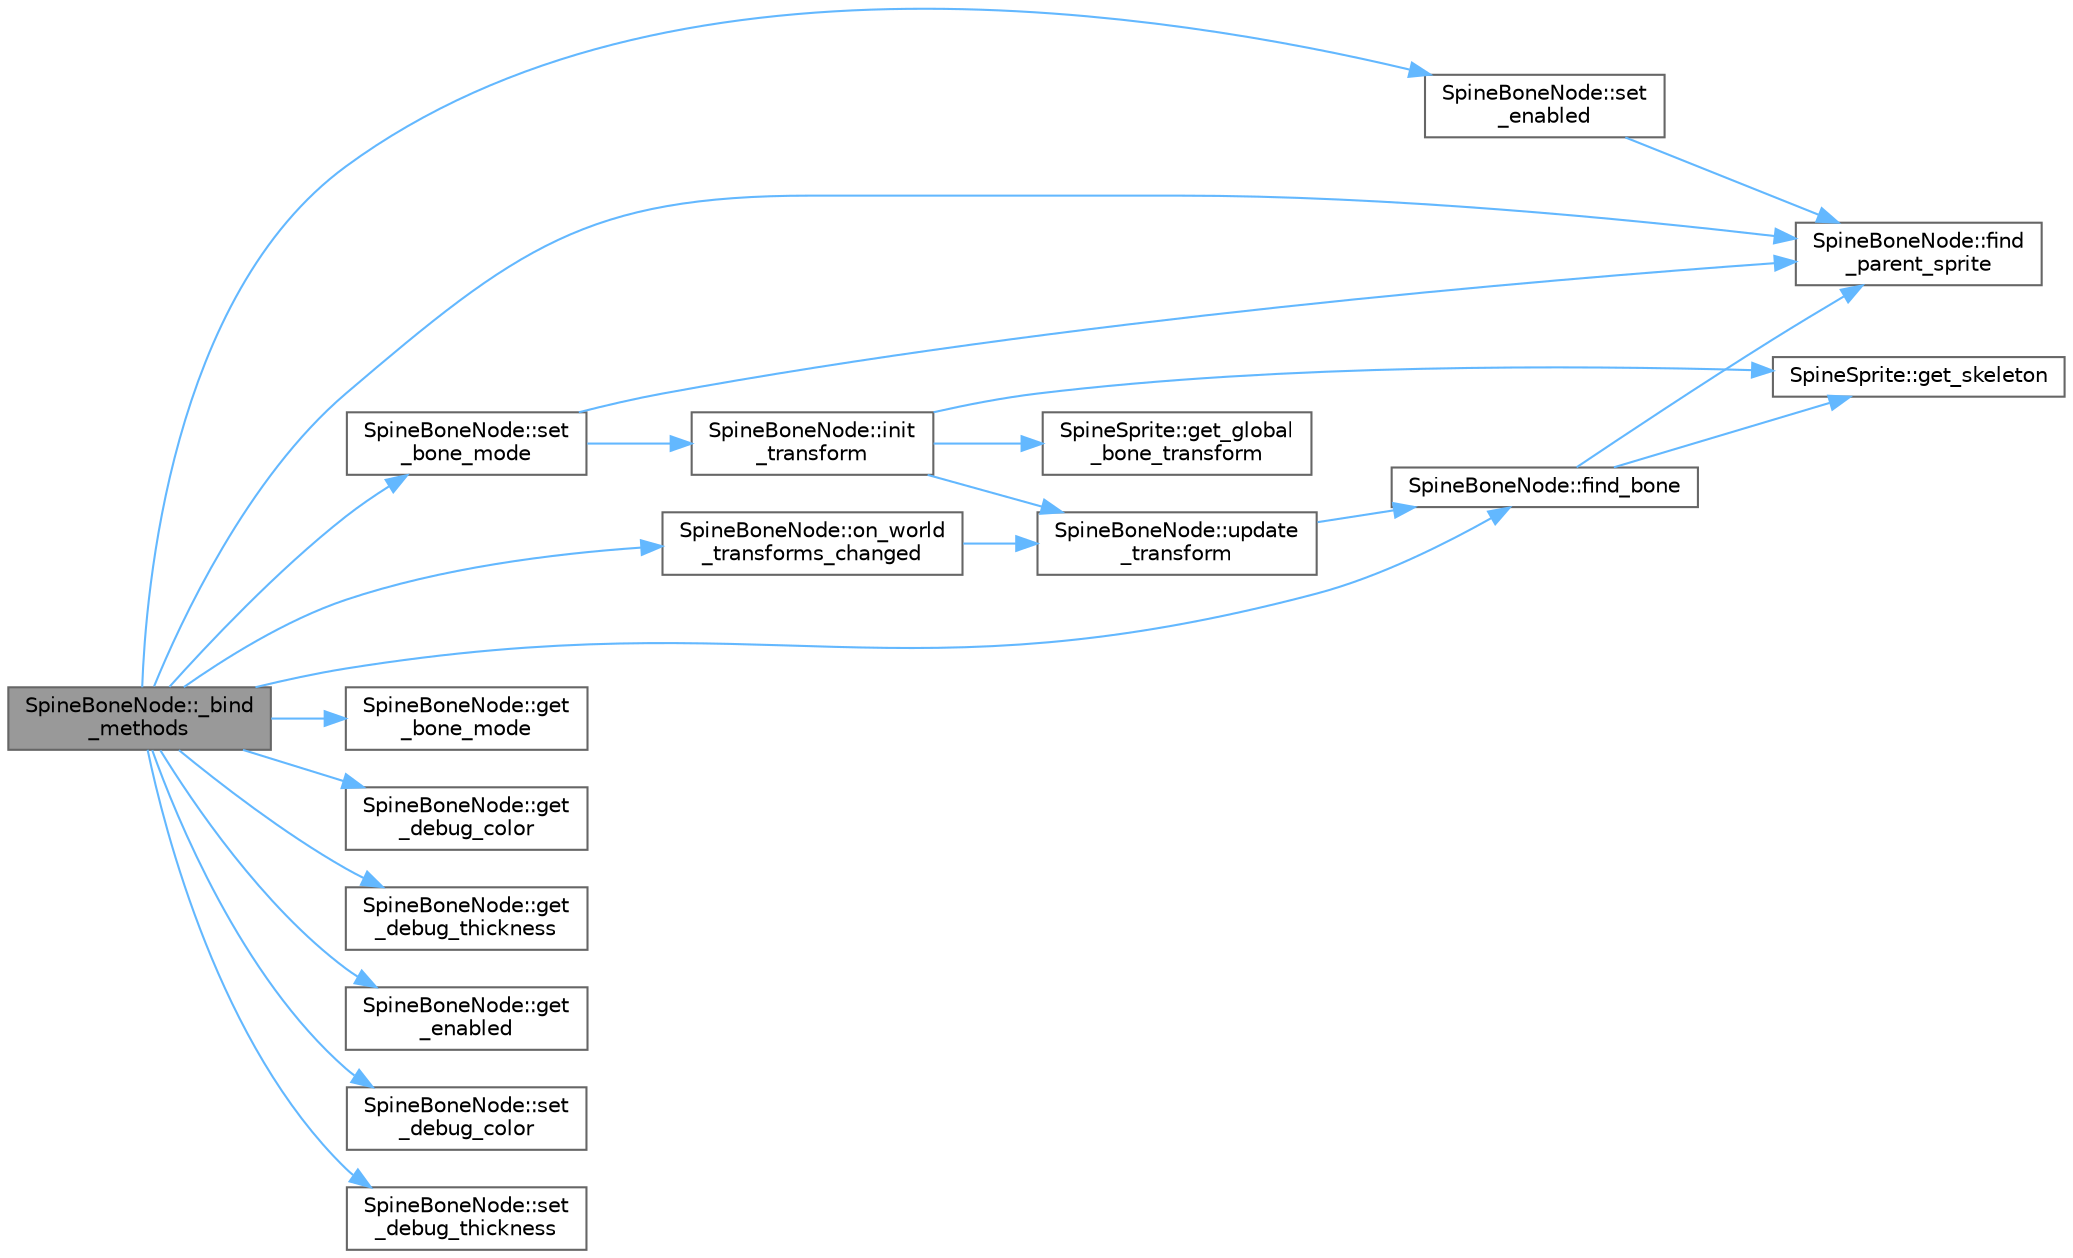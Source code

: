 digraph "SpineBoneNode::_bind_methods"
{
 // LATEX_PDF_SIZE
  bgcolor="transparent";
  edge [fontname=Helvetica,fontsize=10,labelfontname=Helvetica,labelfontsize=10];
  node [fontname=Helvetica,fontsize=10,shape=box,height=0.2,width=0.4];
  rankdir="LR";
  Node1 [id="Node000001",label="SpineBoneNode::_bind\l_methods",height=0.2,width=0.4,color="gray40", fillcolor="grey60", style="filled", fontcolor="black",tooltip=" "];
  Node1 -> Node2 [id="edge1_Node000001_Node000002",color="steelblue1",style="solid",tooltip=" "];
  Node2 [id="Node000002",label="SpineBoneNode::find_bone",height=0.2,width=0.4,color="grey40", fillcolor="white", style="filled",URL="$class_spine_bone_node.html#a14a047544f0ec0a3d706c743ce2f53a0",tooltip=" "];
  Node2 -> Node3 [id="edge2_Node000002_Node000003",color="steelblue1",style="solid",tooltip=" "];
  Node3 [id="Node000003",label="SpineBoneNode::find\l_parent_sprite",height=0.2,width=0.4,color="grey40", fillcolor="white", style="filled",URL="$class_spine_bone_node.html#a59e992d44eee044f678ab46e02fe31e2",tooltip=" "];
  Node2 -> Node4 [id="edge3_Node000002_Node000004",color="steelblue1",style="solid",tooltip=" "];
  Node4 [id="Node000004",label="SpineSprite::get_skeleton",height=0.2,width=0.4,color="grey40", fillcolor="white", style="filled",URL="$class_spine_sprite.html#a300cfc5ffc68ecbde46f4de2ffefe338",tooltip=" "];
  Node1 -> Node3 [id="edge4_Node000001_Node000003",color="steelblue1",style="solid",tooltip=" "];
  Node1 -> Node5 [id="edge5_Node000001_Node000005",color="steelblue1",style="solid",tooltip=" "];
  Node5 [id="Node000005",label="SpineBoneNode::get\l_bone_mode",height=0.2,width=0.4,color="grey40", fillcolor="white", style="filled",URL="$class_spine_bone_node.html#a930fe30eccac2345c3fa0f61397785ce",tooltip=" "];
  Node1 -> Node6 [id="edge6_Node000001_Node000006",color="steelblue1",style="solid",tooltip=" "];
  Node6 [id="Node000006",label="SpineBoneNode::get\l_debug_color",height=0.2,width=0.4,color="grey40", fillcolor="white", style="filled",URL="$class_spine_bone_node.html#a2017fd795c2cf4177dfb983828c1fc6d",tooltip=" "];
  Node1 -> Node7 [id="edge7_Node000001_Node000007",color="steelblue1",style="solid",tooltip=" "];
  Node7 [id="Node000007",label="SpineBoneNode::get\l_debug_thickness",height=0.2,width=0.4,color="grey40", fillcolor="white", style="filled",URL="$class_spine_bone_node.html#a32c3e25639767caaa02f12c7a1fee083",tooltip=" "];
  Node1 -> Node8 [id="edge8_Node000001_Node000008",color="steelblue1",style="solid",tooltip=" "];
  Node8 [id="Node000008",label="SpineBoneNode::get\l_enabled",height=0.2,width=0.4,color="grey40", fillcolor="white", style="filled",URL="$class_spine_bone_node.html#a27f2b4175e850cce0ed8e0288604aa5f",tooltip=" "];
  Node1 -> Node9 [id="edge9_Node000001_Node000009",color="steelblue1",style="solid",tooltip=" "];
  Node9 [id="Node000009",label="SpineBoneNode::on_world\l_transforms_changed",height=0.2,width=0.4,color="grey40", fillcolor="white", style="filled",URL="$class_spine_bone_node.html#ac2b2147132b9fa4250e117cb1364cf46",tooltip=" "];
  Node9 -> Node10 [id="edge10_Node000009_Node000010",color="steelblue1",style="solid",tooltip=" "];
  Node10 [id="Node000010",label="SpineBoneNode::update\l_transform",height=0.2,width=0.4,color="grey40", fillcolor="white", style="filled",URL="$class_spine_bone_node.html#a2cdb71c7f0debecc4cbe793f99edba32",tooltip=" "];
  Node10 -> Node2 [id="edge11_Node000010_Node000002",color="steelblue1",style="solid",tooltip=" "];
  Node1 -> Node11 [id="edge12_Node000001_Node000011",color="steelblue1",style="solid",tooltip=" "];
  Node11 [id="Node000011",label="SpineBoneNode::set\l_bone_mode",height=0.2,width=0.4,color="grey40", fillcolor="white", style="filled",URL="$class_spine_bone_node.html#a308e210ecdcd364f25ebee86415196c0",tooltip=" "];
  Node11 -> Node3 [id="edge13_Node000011_Node000003",color="steelblue1",style="solid",tooltip=" "];
  Node11 -> Node12 [id="edge14_Node000011_Node000012",color="steelblue1",style="solid",tooltip=" "];
  Node12 [id="Node000012",label="SpineBoneNode::init\l_transform",height=0.2,width=0.4,color="grey40", fillcolor="white", style="filled",URL="$class_spine_bone_node.html#a6e24318849386b803f72fa8ca6fa9e66",tooltip=" "];
  Node12 -> Node13 [id="edge15_Node000012_Node000013",color="steelblue1",style="solid",tooltip=" "];
  Node13 [id="Node000013",label="SpineSprite::get_global\l_bone_transform",height=0.2,width=0.4,color="grey40", fillcolor="white", style="filled",URL="$class_spine_sprite.html#aada5d89e0859f4687f4a00ba6ef227a1",tooltip=" "];
  Node12 -> Node4 [id="edge16_Node000012_Node000004",color="steelblue1",style="solid",tooltip=" "];
  Node12 -> Node10 [id="edge17_Node000012_Node000010",color="steelblue1",style="solid",tooltip=" "];
  Node1 -> Node14 [id="edge18_Node000001_Node000014",color="steelblue1",style="solid",tooltip=" "];
  Node14 [id="Node000014",label="SpineBoneNode::set\l_debug_color",height=0.2,width=0.4,color="grey40", fillcolor="white", style="filled",URL="$class_spine_bone_node.html#a36922912912cd7acc814d955633da3b4",tooltip=" "];
  Node1 -> Node15 [id="edge19_Node000001_Node000015",color="steelblue1",style="solid",tooltip=" "];
  Node15 [id="Node000015",label="SpineBoneNode::set\l_debug_thickness",height=0.2,width=0.4,color="grey40", fillcolor="white", style="filled",URL="$class_spine_bone_node.html#ad004c80ea7414dcc457534ce047b78aa",tooltip=" "];
  Node1 -> Node16 [id="edge20_Node000001_Node000016",color="steelblue1",style="solid",tooltip=" "];
  Node16 [id="Node000016",label="SpineBoneNode::set\l_enabled",height=0.2,width=0.4,color="grey40", fillcolor="white", style="filled",URL="$class_spine_bone_node.html#a2410c2c317d213b31e60ca369804f036",tooltip=" "];
  Node16 -> Node3 [id="edge21_Node000016_Node000003",color="steelblue1",style="solid",tooltip=" "];
}

